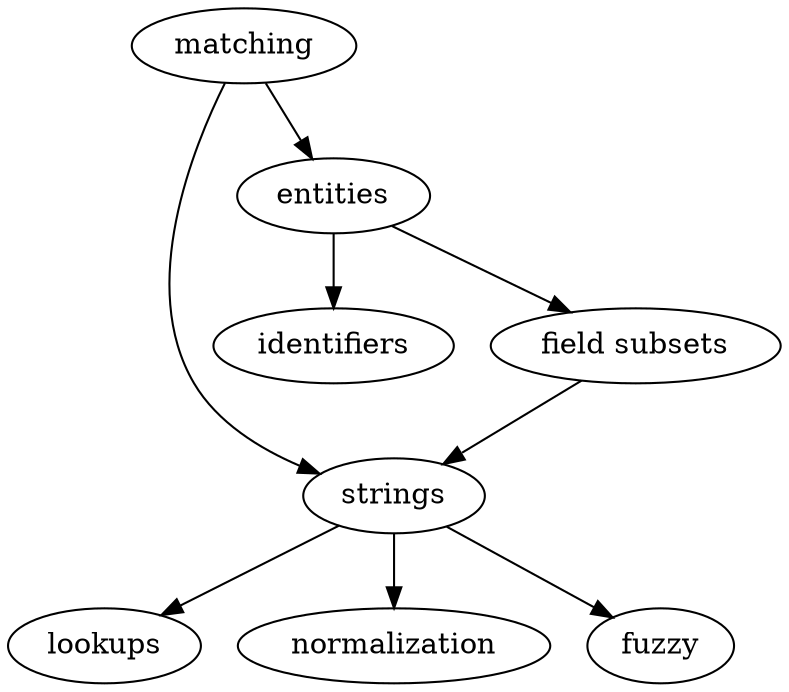 digraph f {
    "matching" -> "strings";
    "matching" -> "entities";

    "strings" -> "lookups";
    "strings" -> "normalization";
    "strings" -> "fuzzy";

    "entities" -> "identifiers";
    "entities" -> "field subsets";

    "field subsets" -> "strings";
}
